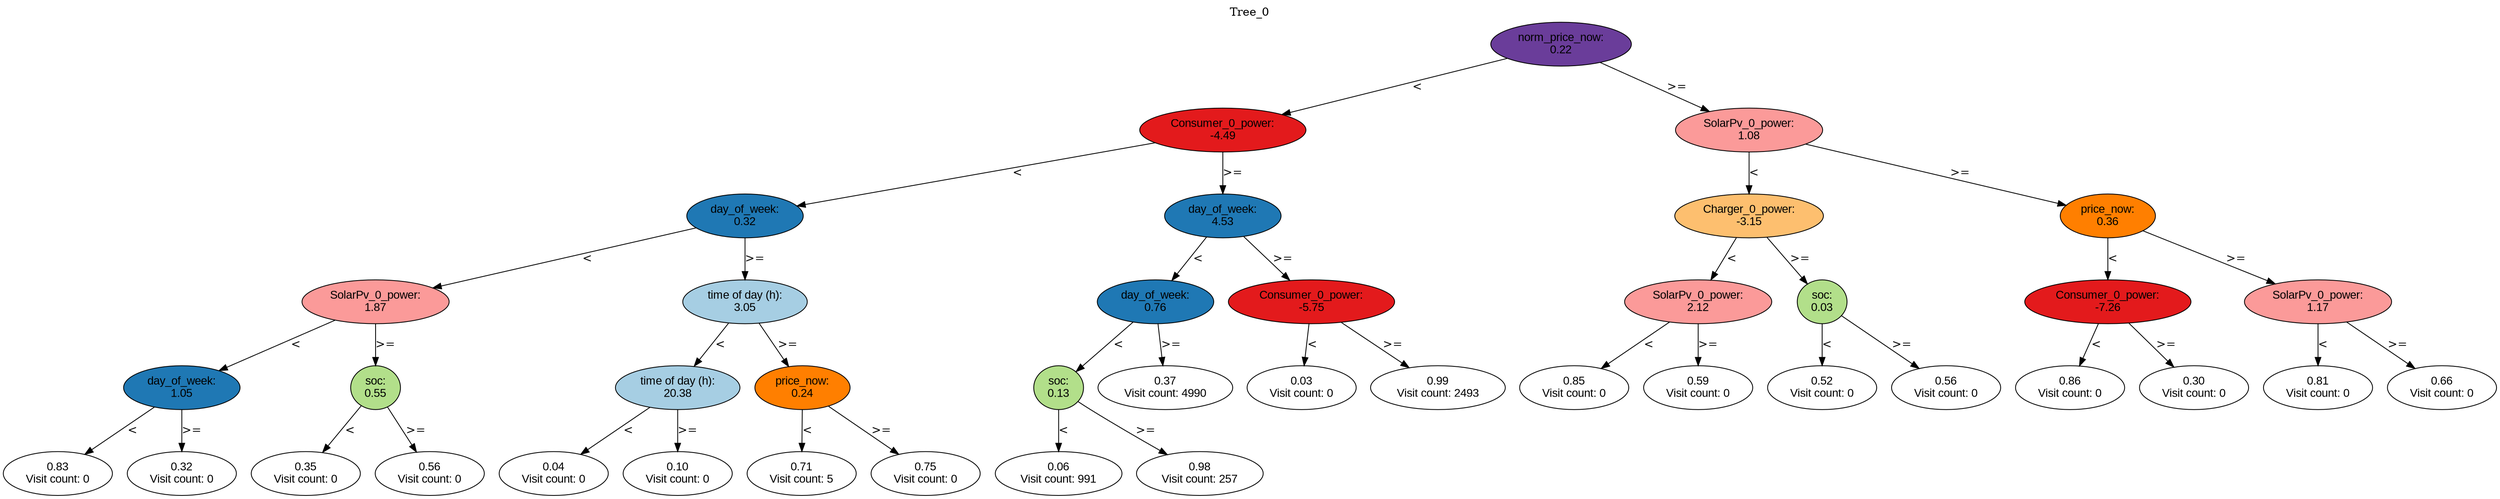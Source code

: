 digraph BST {
    node [fontname="Arial" style=filled colorscheme=paired12];
    0 [ label = "norm_price_now:
0.22" fillcolor=10];
    1 [ label = "Consumer_0_power:
-4.49" fillcolor=6];
    2 [ label = "day_of_week:
0.32" fillcolor=2];
    3 [ label = "SolarPv_0_power:
1.87" fillcolor=5];
    4 [ label = "day_of_week:
1.05" fillcolor=2];
    5 [ label = "0.83
Visit count: 0" fillcolor=white];
    6 [ label = "0.32
Visit count: 0" fillcolor=white];
    7 [ label = "soc:
0.55" fillcolor=3];
    8 [ label = "0.35
Visit count: 0" fillcolor=white];
    9 [ label = "0.56
Visit count: 0" fillcolor=white];
    10 [ label = "time of day (h):
3.05" fillcolor=1];
    11 [ label = "time of day (h):
20.38" fillcolor=1];
    12 [ label = "0.04
Visit count: 0" fillcolor=white];
    13 [ label = "0.10
Visit count: 0" fillcolor=white];
    14 [ label = "price_now:
0.24" fillcolor=8];
    15 [ label = "0.71
Visit count: 5" fillcolor=white];
    16 [ label = "0.75
Visit count: 0" fillcolor=white];
    17 [ label = "day_of_week:
4.53" fillcolor=2];
    18 [ label = "day_of_week:
0.76" fillcolor=2];
    19 [ label = "soc:
0.13" fillcolor=3];
    20 [ label = "0.06
Visit count: 991" fillcolor=white];
    21 [ label = "0.98
Visit count: 257" fillcolor=white];
    22 [ label = "0.37
Visit count: 4990" fillcolor=white];
    23 [ label = "Consumer_0_power:
-5.75" fillcolor=6];
    24 [ label = "0.03
Visit count: 0" fillcolor=white];
    25 [ label = "0.99
Visit count: 2493" fillcolor=white];
    26 [ label = "SolarPv_0_power:
1.08" fillcolor=5];
    27 [ label = "Charger_0_power:
-3.15" fillcolor=7];
    28 [ label = "SolarPv_0_power:
2.12" fillcolor=5];
    29 [ label = "0.85
Visit count: 0" fillcolor=white];
    30 [ label = "0.59
Visit count: 0" fillcolor=white];
    31 [ label = "soc:
0.03" fillcolor=3];
    32 [ label = "0.52
Visit count: 0" fillcolor=white];
    33 [ label = "0.56
Visit count: 0" fillcolor=white];
    34 [ label = "price_now:
0.36" fillcolor=8];
    35 [ label = "Consumer_0_power:
-7.26" fillcolor=6];
    36 [ label = "0.86
Visit count: 0" fillcolor=white];
    37 [ label = "0.30
Visit count: 0" fillcolor=white];
    38 [ label = "SolarPv_0_power:
1.17" fillcolor=5];
    39 [ label = "0.81
Visit count: 0" fillcolor=white];
    40 [ label = "0.66
Visit count: 0" fillcolor=white];

    0  -> 1[ label = "<"];
    0  -> 26[ label = ">="];
    1  -> 2[ label = "<"];
    1  -> 17[ label = ">="];
    2  -> 3[ label = "<"];
    2  -> 10[ label = ">="];
    3  -> 4[ label = "<"];
    3  -> 7[ label = ">="];
    4  -> 5[ label = "<"];
    4  -> 6[ label = ">="];
    7  -> 8[ label = "<"];
    7  -> 9[ label = ">="];
    10  -> 11[ label = "<"];
    10  -> 14[ label = ">="];
    11  -> 12[ label = "<"];
    11  -> 13[ label = ">="];
    14  -> 15[ label = "<"];
    14  -> 16[ label = ">="];
    17  -> 18[ label = "<"];
    17  -> 23[ label = ">="];
    18  -> 19[ label = "<"];
    18  -> 22[ label = ">="];
    19  -> 20[ label = "<"];
    19  -> 21[ label = ">="];
    23  -> 24[ label = "<"];
    23  -> 25[ label = ">="];
    26  -> 27[ label = "<"];
    26  -> 34[ label = ">="];
    27  -> 28[ label = "<"];
    27  -> 31[ label = ">="];
    28  -> 29[ label = "<"];
    28  -> 30[ label = ">="];
    31  -> 32[ label = "<"];
    31  -> 33[ label = ">="];
    34  -> 35[ label = "<"];
    34  -> 38[ label = ">="];
    35  -> 36[ label = "<"];
    35  -> 37[ label = ">="];
    38  -> 39[ label = "<"];
    38  -> 40[ label = ">="];

    labelloc="t";
    label="Tree_0";
}
